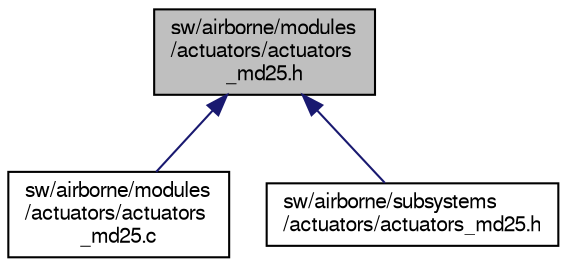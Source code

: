 digraph "sw/airborne/modules/actuators/actuators_md25.h"
{
  edge [fontname="FreeSans",fontsize="10",labelfontname="FreeSans",labelfontsize="10"];
  node [fontname="FreeSans",fontsize="10",shape=record];
  Node1 [label="sw/airborne/modules\l/actuators/actuators\l_md25.h",height=0.2,width=0.4,color="black", fillcolor="grey75", style="filled", fontcolor="black"];
  Node1 -> Node2 [dir="back",color="midnightblue",fontsize="10",style="solid",fontname="FreeSans"];
  Node2 [label="sw/airborne/modules\l/actuators/actuators\l_md25.c",height=0.2,width=0.4,color="black", fillcolor="white", style="filled",URL="$actuators__md25_8c.html"];
  Node1 -> Node3 [dir="back",color="midnightblue",fontsize="10",style="solid",fontname="FreeSans"];
  Node3 [label="sw/airborne/subsystems\l/actuators/actuators_md25.h",height=0.2,width=0.4,color="black", fillcolor="white", style="filled",URL="$subsystems_2actuators_2actuators__md25_8h.html"];
}
